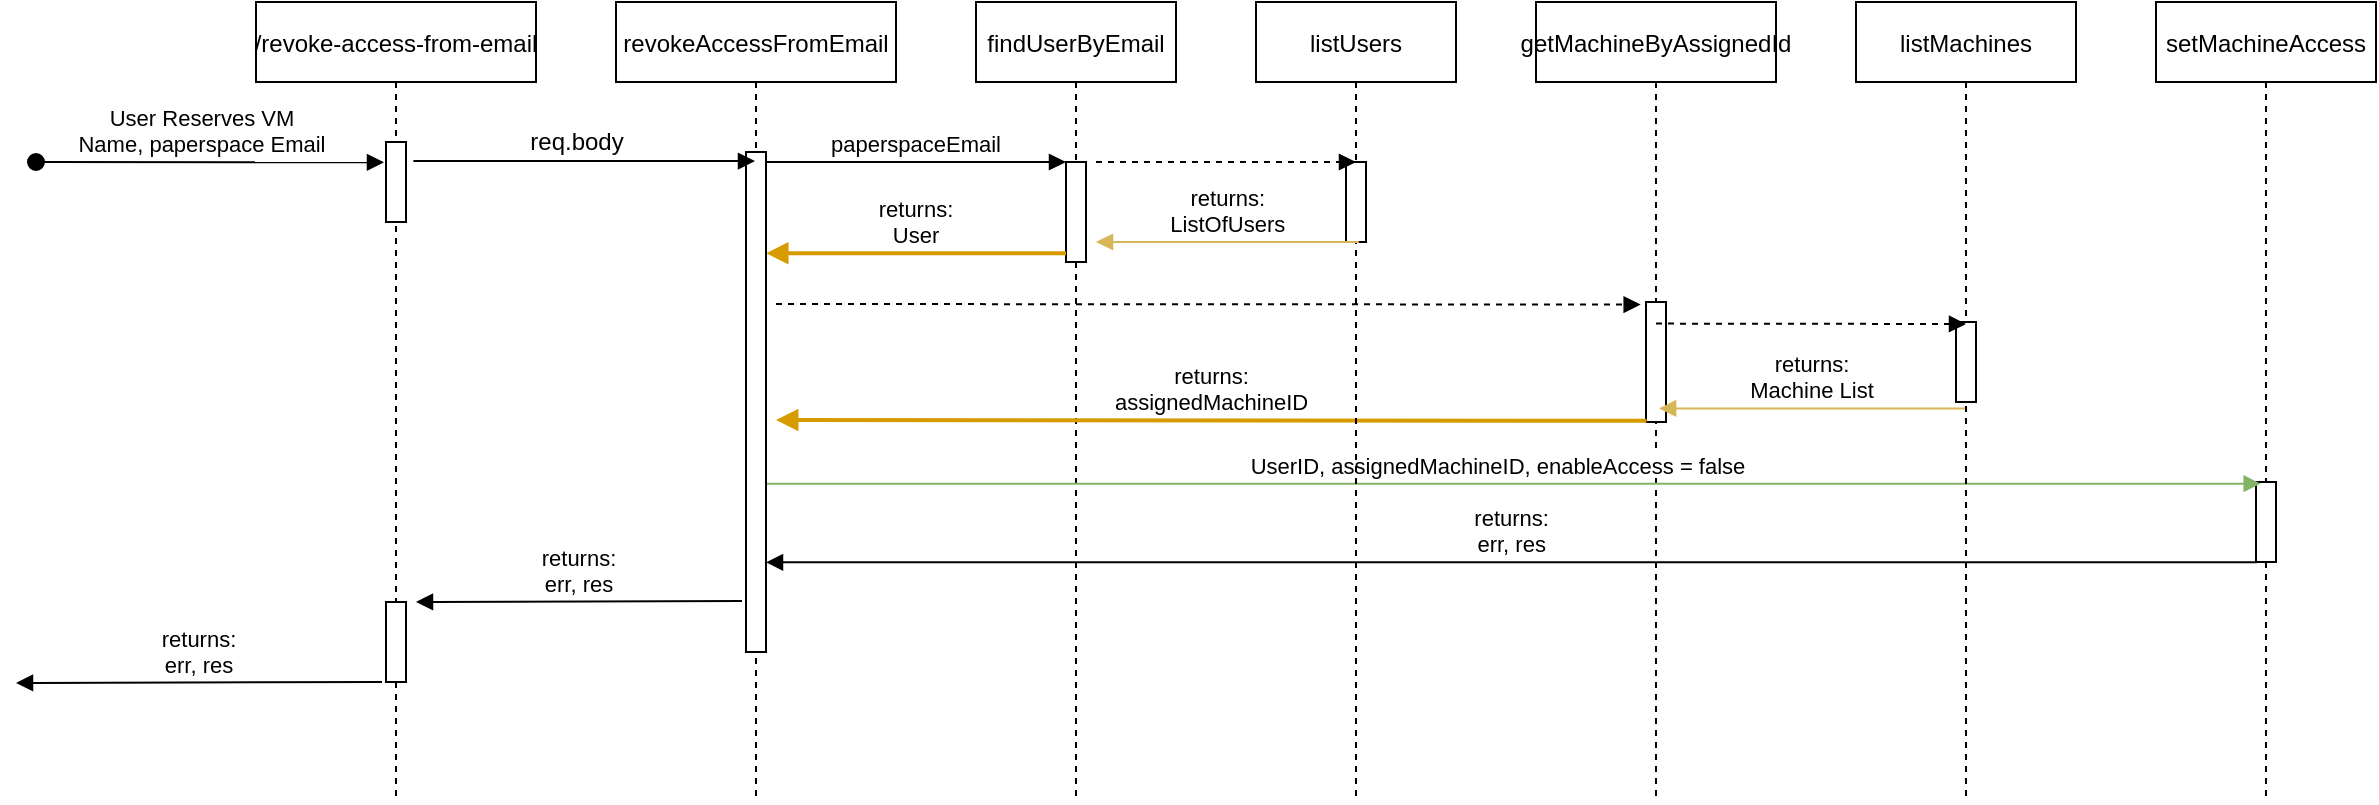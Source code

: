 <mxfile version="13.7.7" type="device"><diagram id="kgpKYQtTHZ0yAKxKKP6v" name="Page-1"><mxGraphModel dx="2272" dy="774" grid="1" gridSize="10" guides="1" tooltips="1" connect="1" arrows="1" fold="1" page="1" pageScale="1" pageWidth="850" pageHeight="1100" math="0" shadow="0"><root><mxCell id="0"/><mxCell id="1" parent="0"/><mxCell id="3nuBFxr9cyL0pnOWT2aG-1" value="/revoke-access-from-email" style="shape=umlLifeline;perimeter=lifelinePerimeter;container=1;collapsible=0;recursiveResize=0;rounded=0;shadow=0;strokeWidth=1;" parent="1" vertex="1"><mxGeometry x="90" y="80" width="140" height="400" as="geometry"/></mxCell><mxCell id="3nuBFxr9cyL0pnOWT2aG-3" value="User Reserves VM&#10;Name, paperspace Email" style="verticalAlign=bottom;startArrow=oval;endArrow=block;startSize=8;shadow=0;strokeWidth=1;entryX=-0.1;entryY=0.254;entryDx=0;entryDy=0;entryPerimeter=0;" parent="3nuBFxr9cyL0pnOWT2aG-1" target="4qGU43d6GnQb1zzDzPq2-13" edge="1"><mxGeometry x="-0.048" relative="1" as="geometry"><mxPoint x="-110" y="80" as="sourcePoint"/><mxPoint x="40" y="70" as="targetPoint"/><mxPoint as="offset"/></mxGeometry></mxCell><mxCell id="4qGU43d6GnQb1zzDzPq2-13" value="" style="points=[];perimeter=orthogonalPerimeter;rounded=0;shadow=0;strokeWidth=1;" parent="3nuBFxr9cyL0pnOWT2aG-1" vertex="1"><mxGeometry x="65" y="70" width="10" height="40" as="geometry"/></mxCell><mxCell id="4qGU43d6GnQb1zzDzPq2-17" value="" style="points=[];perimeter=orthogonalPerimeter;rounded=0;shadow=0;strokeWidth=1;" parent="3nuBFxr9cyL0pnOWT2aG-1" vertex="1"><mxGeometry x="65" y="300" width="10" height="40" as="geometry"/></mxCell><mxCell id="3nuBFxr9cyL0pnOWT2aG-5" value="findUserByEmail" style="shape=umlLifeline;perimeter=lifelinePerimeter;container=1;collapsible=0;recursiveResize=0;rounded=0;shadow=0;strokeWidth=1;" parent="1" vertex="1"><mxGeometry x="450" y="80" width="100" height="400" as="geometry"/></mxCell><mxCell id="3nuBFxr9cyL0pnOWT2aG-6" value="" style="points=[];perimeter=orthogonalPerimeter;rounded=0;shadow=0;strokeWidth=1;" parent="3nuBFxr9cyL0pnOWT2aG-5" vertex="1"><mxGeometry x="45" y="80" width="10" height="50" as="geometry"/></mxCell><mxCell id="3nuBFxr9cyL0pnOWT2aG-8" value="paperspaceEmail" style="verticalAlign=bottom;endArrow=block;entryX=0;entryY=0;shadow=0;strokeWidth=1;" parent="1" source="3nuBFxr9cyL0pnOWT2aG-2" target="3nuBFxr9cyL0pnOWT2aG-6" edge="1"><mxGeometry relative="1" as="geometry"><mxPoint x="275" y="160" as="sourcePoint"/></mxGeometry></mxCell><mxCell id="3nuBFxr9cyL0pnOWT2aG-9" value="returns:&#10;User" style="verticalAlign=bottom;endArrow=block;shadow=0;strokeWidth=2;entryX=0.536;entryY=0.314;entryDx=0;entryDy=0;entryPerimeter=0;fillColor=#ffe6cc;strokeColor=#d79b00;" parent="1" source="3nuBFxr9cyL0pnOWT2aG-6" target="4qGU43d6GnQb1zzDzPq2-11" edge="1"><mxGeometry relative="1" as="geometry"><mxPoint x="240" y="200" as="sourcePoint"/><mxPoint x="160" y="199" as="targetPoint"/></mxGeometry></mxCell><mxCell id="4qGU43d6GnQb1zzDzPq2-2" value="getMachineByAssignedId" style="shape=umlLifeline;perimeter=lifelinePerimeter;container=1;collapsible=0;recursiveResize=0;rounded=0;shadow=0;strokeWidth=1;" parent="1" vertex="1"><mxGeometry x="730" y="80" width="120" height="400" as="geometry"/></mxCell><mxCell id="4qGU43d6GnQb1zzDzPq2-3" value="" style="points=[];perimeter=orthogonalPerimeter;rounded=0;shadow=0;strokeWidth=1;" parent="4qGU43d6GnQb1zzDzPq2-2" vertex="1"><mxGeometry x="55" y="150" width="10" height="60" as="geometry"/></mxCell><mxCell id="4qGU43d6GnQb1zzDzPq2-4" value="" style="verticalAlign=bottom;endArrow=block;shadow=0;strokeWidth=1;dashed=1;entryX=-0.267;entryY=0.021;entryDx=0;entryDy=0;entryPerimeter=0;" parent="1" target="4qGU43d6GnQb1zzDzPq2-3" edge="1"><mxGeometry relative="1" as="geometry"><mxPoint x="350" y="231" as="sourcePoint"/><mxPoint x="500" y="240.24" as="targetPoint"/></mxGeometry></mxCell><mxCell id="4qGU43d6GnQb1zzDzPq2-5" value="returns:&#10;assignedMachineID" style="verticalAlign=bottom;endArrow=block;shadow=0;strokeWidth=2;exitX=0.029;exitY=0.99;exitDx=0;exitDy=0;exitPerimeter=0;fillColor=#ffe6cc;strokeColor=#d79b00;" parent="1" source="4qGU43d6GnQb1zzDzPq2-3" edge="1"><mxGeometry relative="1" as="geometry"><mxPoint x="495" y="260" as="sourcePoint"/><mxPoint x="350" y="289" as="targetPoint"/></mxGeometry></mxCell><mxCell id="4qGU43d6GnQb1zzDzPq2-6" value="setMachineAccess" style="shape=umlLifeline;perimeter=lifelinePerimeter;container=1;collapsible=0;recursiveResize=0;rounded=0;shadow=0;strokeWidth=1;" parent="1" vertex="1"><mxGeometry x="1040" y="80" width="110" height="400" as="geometry"/></mxCell><mxCell id="4qGU43d6GnQb1zzDzPq2-7" value="" style="points=[];perimeter=orthogonalPerimeter;rounded=0;shadow=0;strokeWidth=1;" parent="4qGU43d6GnQb1zzDzPq2-6" vertex="1"><mxGeometry x="50" y="240" width="10" height="40" as="geometry"/></mxCell><mxCell id="4qGU43d6GnQb1zzDzPq2-8" value="UserID, assignedMachineID, enableAccess = false" style="verticalAlign=bottom;endArrow=block;entryX=0.233;entryY=0.021;shadow=0;strokeWidth=1;entryDx=0;entryDy=0;entryPerimeter=0;fillColor=#d5e8d4;strokeColor=#82b366;" parent="1" source="4qGU43d6GnQb1zzDzPq2-11" target="4qGU43d6GnQb1zzDzPq2-7" edge="1"><mxGeometry x="-0.014" relative="1" as="geometry"><mxPoint x="460" y="320" as="sourcePoint"/><mxPoint x="645" y="320" as="targetPoint"/><mxPoint as="offset"/></mxGeometry></mxCell><mxCell id="4qGU43d6GnQb1zzDzPq2-10" value="returns:&#10;err, res" style="verticalAlign=bottom;endArrow=block;shadow=0;strokeWidth=1;exitX=0.033;exitY=1.004;exitDx=0;exitDy=0;exitPerimeter=0;" parent="1" source="4qGU43d6GnQb1zzDzPq2-7" target="3nuBFxr9cyL0pnOWT2aG-2" edge="1"><mxGeometry relative="1" as="geometry"><mxPoint x="650.62" y="360" as="sourcePoint"/><mxPoint x="309.997" y="360" as="targetPoint"/></mxGeometry></mxCell><mxCell id="4qGU43d6GnQb1zzDzPq2-11" value="revokeAccessFromEmail" style="shape=umlLifeline;perimeter=lifelinePerimeter;container=1;collapsible=0;recursiveResize=0;rounded=0;shadow=0;strokeWidth=1;" parent="1" vertex="1"><mxGeometry x="270" y="80" width="140" height="400" as="geometry"/></mxCell><mxCell id="3nuBFxr9cyL0pnOWT2aG-2" value="" style="points=[];perimeter=orthogonalPerimeter;rounded=0;shadow=0;strokeWidth=1;" parent="4qGU43d6GnQb1zzDzPq2-11" vertex="1"><mxGeometry x="65" y="75" width="10" height="250" as="geometry"/></mxCell><mxCell id="4qGU43d6GnQb1zzDzPq2-14" value="" style="verticalAlign=bottom;endArrow=block;shadow=0;strokeWidth=1;exitX=1.367;exitY=0.238;exitDx=0;exitDy=0;exitPerimeter=0;" parent="1" source="4qGU43d6GnQb1zzDzPq2-13" target="4qGU43d6GnQb1zzDzPq2-11" edge="1"><mxGeometry relative="1" as="geometry"><mxPoint x="170" y="160" as="sourcePoint"/><mxPoint x="337.33" y="162" as="targetPoint"/></mxGeometry></mxCell><mxCell id="4qGU43d6GnQb1zzDzPq2-16" value="req.body" style="text;html=1;align=center;verticalAlign=middle;resizable=0;points=[];autosize=1;" parent="1" vertex="1"><mxGeometry x="220" y="140" width="60" height="20" as="geometry"/></mxCell><mxCell id="4qGU43d6GnQb1zzDzPq2-18" value="returns:&#10;err, res" style="verticalAlign=bottom;endArrow=block;shadow=0;strokeWidth=1;exitX=-0.2;exitY=0.898;exitDx=0;exitDy=0;exitPerimeter=0;" parent="1" source="3nuBFxr9cyL0pnOWT2aG-2" edge="1"><mxGeometry relative="1" as="geometry"><mxPoint x="595.33" y="380.0" as="sourcePoint"/><mxPoint x="170" y="380" as="targetPoint"/></mxGeometry></mxCell><mxCell id="4qGU43d6GnQb1zzDzPq2-19" value="returns:&#10;err, res" style="verticalAlign=bottom;endArrow=block;shadow=0;strokeWidth=1;exitX=-0.2;exitY=0.898;exitDx=0;exitDy=0;exitPerimeter=0;" parent="1" edge="1"><mxGeometry relative="1" as="geometry"><mxPoint x="153" y="420" as="sourcePoint"/><mxPoint x="-30" y="420.5" as="targetPoint"/></mxGeometry></mxCell><mxCell id="w0fdc7xp_EiVD6MArZz7-1" value="listMachines" style="shape=umlLifeline;perimeter=lifelinePerimeter;container=1;collapsible=0;recursiveResize=0;rounded=0;shadow=0;strokeWidth=1;" vertex="1" parent="1"><mxGeometry x="890" y="80" width="110" height="400" as="geometry"/></mxCell><mxCell id="w0fdc7xp_EiVD6MArZz7-2" value="" style="points=[];perimeter=orthogonalPerimeter;rounded=0;shadow=0;strokeWidth=1;" vertex="1" parent="w0fdc7xp_EiVD6MArZz7-1"><mxGeometry x="50" y="160" width="10" height="40" as="geometry"/></mxCell><mxCell id="w0fdc7xp_EiVD6MArZz7-3" value="listUsers" style="shape=umlLifeline;perimeter=lifelinePerimeter;container=1;collapsible=0;recursiveResize=0;rounded=0;shadow=0;strokeWidth=1;" vertex="1" parent="1"><mxGeometry x="590" y="80" width="100" height="400" as="geometry"/></mxCell><mxCell id="w0fdc7xp_EiVD6MArZz7-4" value="" style="points=[];perimeter=orthogonalPerimeter;rounded=0;shadow=0;strokeWidth=1;" vertex="1" parent="w0fdc7xp_EiVD6MArZz7-3"><mxGeometry x="45" y="80" width="10" height="40" as="geometry"/></mxCell><mxCell id="w0fdc7xp_EiVD6MArZz7-5" value="" style="verticalAlign=bottom;endArrow=block;entryX=0;entryY=0;shadow=0;strokeWidth=1;dashed=1;" edge="1" parent="1"><mxGeometry relative="1" as="geometry"><mxPoint x="510" y="160" as="sourcePoint"/><mxPoint x="640" y="160" as="targetPoint"/></mxGeometry></mxCell><mxCell id="w0fdc7xp_EiVD6MArZz7-6" value="returns:&#10;ListOfUsers" style="verticalAlign=bottom;endArrow=block;shadow=0;strokeWidth=1;entryX=0.536;entryY=0.314;entryDx=0;entryDy=0;entryPerimeter=0;fillColor=#fff2cc;strokeColor=#d6b656;" edge="1" parent="1"><mxGeometry relative="1" as="geometry"><mxPoint x="641.4" y="200.0" as="sourcePoint"/><mxPoint x="510.0" y="200.0" as="targetPoint"/></mxGeometry></mxCell><mxCell id="w0fdc7xp_EiVD6MArZz7-7" value="" style="verticalAlign=bottom;endArrow=block;shadow=0;strokeWidth=1;dashed=1;exitX=0.5;exitY=0.402;exitDx=0;exitDy=0;exitPerimeter=0;" edge="1" parent="1" source="4qGU43d6GnQb1zzDzPq2-2"><mxGeometry relative="1" as="geometry"><mxPoint x="520" y="240" as="sourcePoint"/><mxPoint x="945" y="241" as="targetPoint"/></mxGeometry></mxCell><mxCell id="w0fdc7xp_EiVD6MArZz7-8" value="returns:&#10;Machine List" style="verticalAlign=bottom;endArrow=block;shadow=0;strokeWidth=1;entryX=0.513;entryY=0.508;entryDx=0;entryDy=0;entryPerimeter=0;fillColor=#fff2cc;strokeColor=#d6b656;" edge="1" parent="1" source="w0fdc7xp_EiVD6MArZz7-1" target="4qGU43d6GnQb1zzDzPq2-2"><mxGeometry relative="1" as="geometry"><mxPoint x="795.29" y="299.4" as="sourcePoint"/><mxPoint x="370" y="299" as="targetPoint"/></mxGeometry></mxCell></root></mxGraphModel></diagram></mxfile>